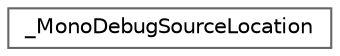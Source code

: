 digraph "Graphical Class Hierarchy"
{
 // LATEX_PDF_SIZE
  bgcolor="transparent";
  edge [fontname=Helvetica,fontsize=10,labelfontname=Helvetica,labelfontsize=10];
  node [fontname=Helvetica,fontsize=10,shape=box,height=0.2,width=0.4];
  rankdir="LR";
  Node0 [label="_MonoDebugSourceLocation",height=0.2,width=0.4,color="grey40", fillcolor="white", style="filled",URL="$struct___mono_debug_source_location.html",tooltip=" "];
}
